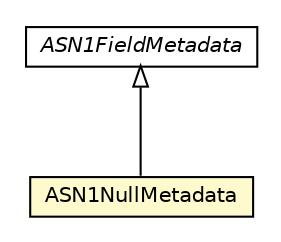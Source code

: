 #!/usr/local/bin/dot
#
# Class diagram 
# Generated by UMLGraph version R5_6-24-gf6e263 (http://www.umlgraph.org/)
#

digraph G {
	edge [fontname="Helvetica",fontsize=10,labelfontname="Helvetica",labelfontsize=10];
	node [fontname="Helvetica",fontsize=10,shape=plaintext];
	nodesep=0.25;
	ranksep=0.5;
	// org.universAAL.lddi.lib.ieeex73std.org.bn.metadata.ASN1FieldMetadata
	c1725765 [label=<<table title="org.universAAL.lddi.lib.ieeex73std.org.bn.metadata.ASN1FieldMetadata" border="0" cellborder="1" cellspacing="0" cellpadding="2" port="p" href="./ASN1FieldMetadata.html">
		<tr><td><table border="0" cellspacing="0" cellpadding="1">
<tr><td align="center" balign="center"><font face="Helvetica-Oblique"> ASN1FieldMetadata </font></td></tr>
		</table></td></tr>
		</table>>, URL="./ASN1FieldMetadata.html", fontname="Helvetica", fontcolor="black", fontsize=10.0];
	// org.universAAL.lddi.lib.ieeex73std.org.bn.metadata.ASN1NullMetadata
	c1725766 [label=<<table title="org.universAAL.lddi.lib.ieeex73std.org.bn.metadata.ASN1NullMetadata" border="0" cellborder="1" cellspacing="0" cellpadding="2" port="p" bgcolor="lemonChiffon" href="./ASN1NullMetadata.html">
		<tr><td><table border="0" cellspacing="0" cellpadding="1">
<tr><td align="center" balign="center"> ASN1NullMetadata </td></tr>
		</table></td></tr>
		</table>>, URL="./ASN1NullMetadata.html", fontname="Helvetica", fontcolor="black", fontsize=10.0];
	//org.universAAL.lddi.lib.ieeex73std.org.bn.metadata.ASN1NullMetadata extends org.universAAL.lddi.lib.ieeex73std.org.bn.metadata.ASN1FieldMetadata
	c1725765:p -> c1725766:p [dir=back,arrowtail=empty];
}

